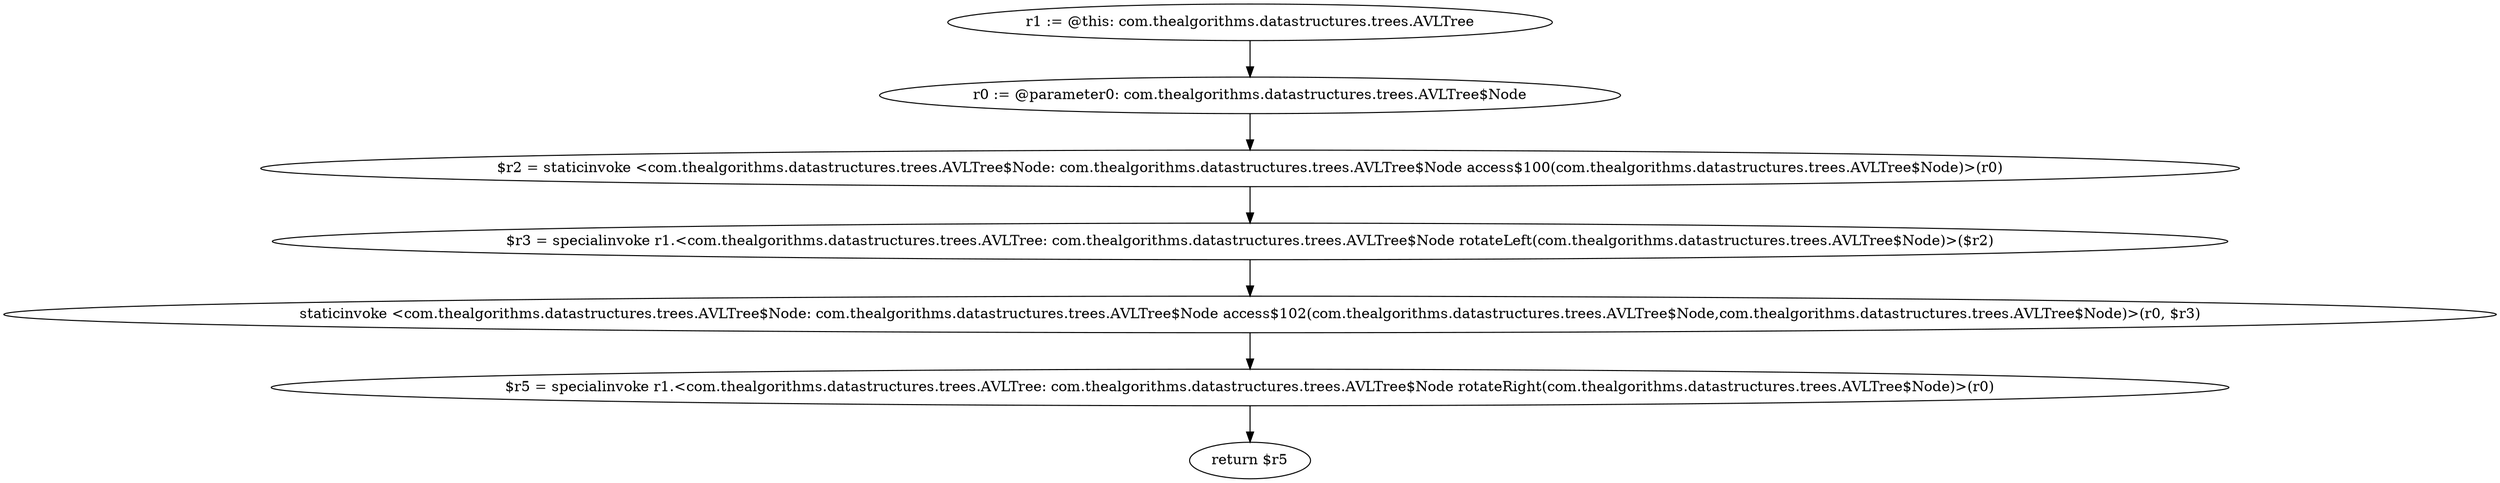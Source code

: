 digraph "unitGraph" {
    "r1 := @this: com.thealgorithms.datastructures.trees.AVLTree"
    "r0 := @parameter0: com.thealgorithms.datastructures.trees.AVLTree$Node"
    "$r2 = staticinvoke <com.thealgorithms.datastructures.trees.AVLTree$Node: com.thealgorithms.datastructures.trees.AVLTree$Node access$100(com.thealgorithms.datastructures.trees.AVLTree$Node)>(r0)"
    "$r3 = specialinvoke r1.<com.thealgorithms.datastructures.trees.AVLTree: com.thealgorithms.datastructures.trees.AVLTree$Node rotateLeft(com.thealgorithms.datastructures.trees.AVLTree$Node)>($r2)"
    "staticinvoke <com.thealgorithms.datastructures.trees.AVLTree$Node: com.thealgorithms.datastructures.trees.AVLTree$Node access$102(com.thealgorithms.datastructures.trees.AVLTree$Node,com.thealgorithms.datastructures.trees.AVLTree$Node)>(r0, $r3)"
    "$r5 = specialinvoke r1.<com.thealgorithms.datastructures.trees.AVLTree: com.thealgorithms.datastructures.trees.AVLTree$Node rotateRight(com.thealgorithms.datastructures.trees.AVLTree$Node)>(r0)"
    "return $r5"
    "r1 := @this: com.thealgorithms.datastructures.trees.AVLTree"->"r0 := @parameter0: com.thealgorithms.datastructures.trees.AVLTree$Node";
    "r0 := @parameter0: com.thealgorithms.datastructures.trees.AVLTree$Node"->"$r2 = staticinvoke <com.thealgorithms.datastructures.trees.AVLTree$Node: com.thealgorithms.datastructures.trees.AVLTree$Node access$100(com.thealgorithms.datastructures.trees.AVLTree$Node)>(r0)";
    "$r2 = staticinvoke <com.thealgorithms.datastructures.trees.AVLTree$Node: com.thealgorithms.datastructures.trees.AVLTree$Node access$100(com.thealgorithms.datastructures.trees.AVLTree$Node)>(r0)"->"$r3 = specialinvoke r1.<com.thealgorithms.datastructures.trees.AVLTree: com.thealgorithms.datastructures.trees.AVLTree$Node rotateLeft(com.thealgorithms.datastructures.trees.AVLTree$Node)>($r2)";
    "$r3 = specialinvoke r1.<com.thealgorithms.datastructures.trees.AVLTree: com.thealgorithms.datastructures.trees.AVLTree$Node rotateLeft(com.thealgorithms.datastructures.trees.AVLTree$Node)>($r2)"->"staticinvoke <com.thealgorithms.datastructures.trees.AVLTree$Node: com.thealgorithms.datastructures.trees.AVLTree$Node access$102(com.thealgorithms.datastructures.trees.AVLTree$Node,com.thealgorithms.datastructures.trees.AVLTree$Node)>(r0, $r3)";
    "staticinvoke <com.thealgorithms.datastructures.trees.AVLTree$Node: com.thealgorithms.datastructures.trees.AVLTree$Node access$102(com.thealgorithms.datastructures.trees.AVLTree$Node,com.thealgorithms.datastructures.trees.AVLTree$Node)>(r0, $r3)"->"$r5 = specialinvoke r1.<com.thealgorithms.datastructures.trees.AVLTree: com.thealgorithms.datastructures.trees.AVLTree$Node rotateRight(com.thealgorithms.datastructures.trees.AVLTree$Node)>(r0)";
    "$r5 = specialinvoke r1.<com.thealgorithms.datastructures.trees.AVLTree: com.thealgorithms.datastructures.trees.AVLTree$Node rotateRight(com.thealgorithms.datastructures.trees.AVLTree$Node)>(r0)"->"return $r5";
}

